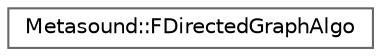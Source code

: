 digraph "Graphical Class Hierarchy"
{
 // INTERACTIVE_SVG=YES
 // LATEX_PDF_SIZE
  bgcolor="transparent";
  edge [fontname=Helvetica,fontsize=10,labelfontname=Helvetica,labelfontsize=10];
  node [fontname=Helvetica,fontsize=10,shape=box,height=0.2,width=0.4];
  rankdir="LR";
  Node0 [id="Node000000",label="Metasound::FDirectedGraphAlgo",height=0.2,width=0.4,color="grey40", fillcolor="white", style="filled",URL="$da/d6c/structMetasound_1_1FDirectedGraphAlgo.html",tooltip=" "];
}
